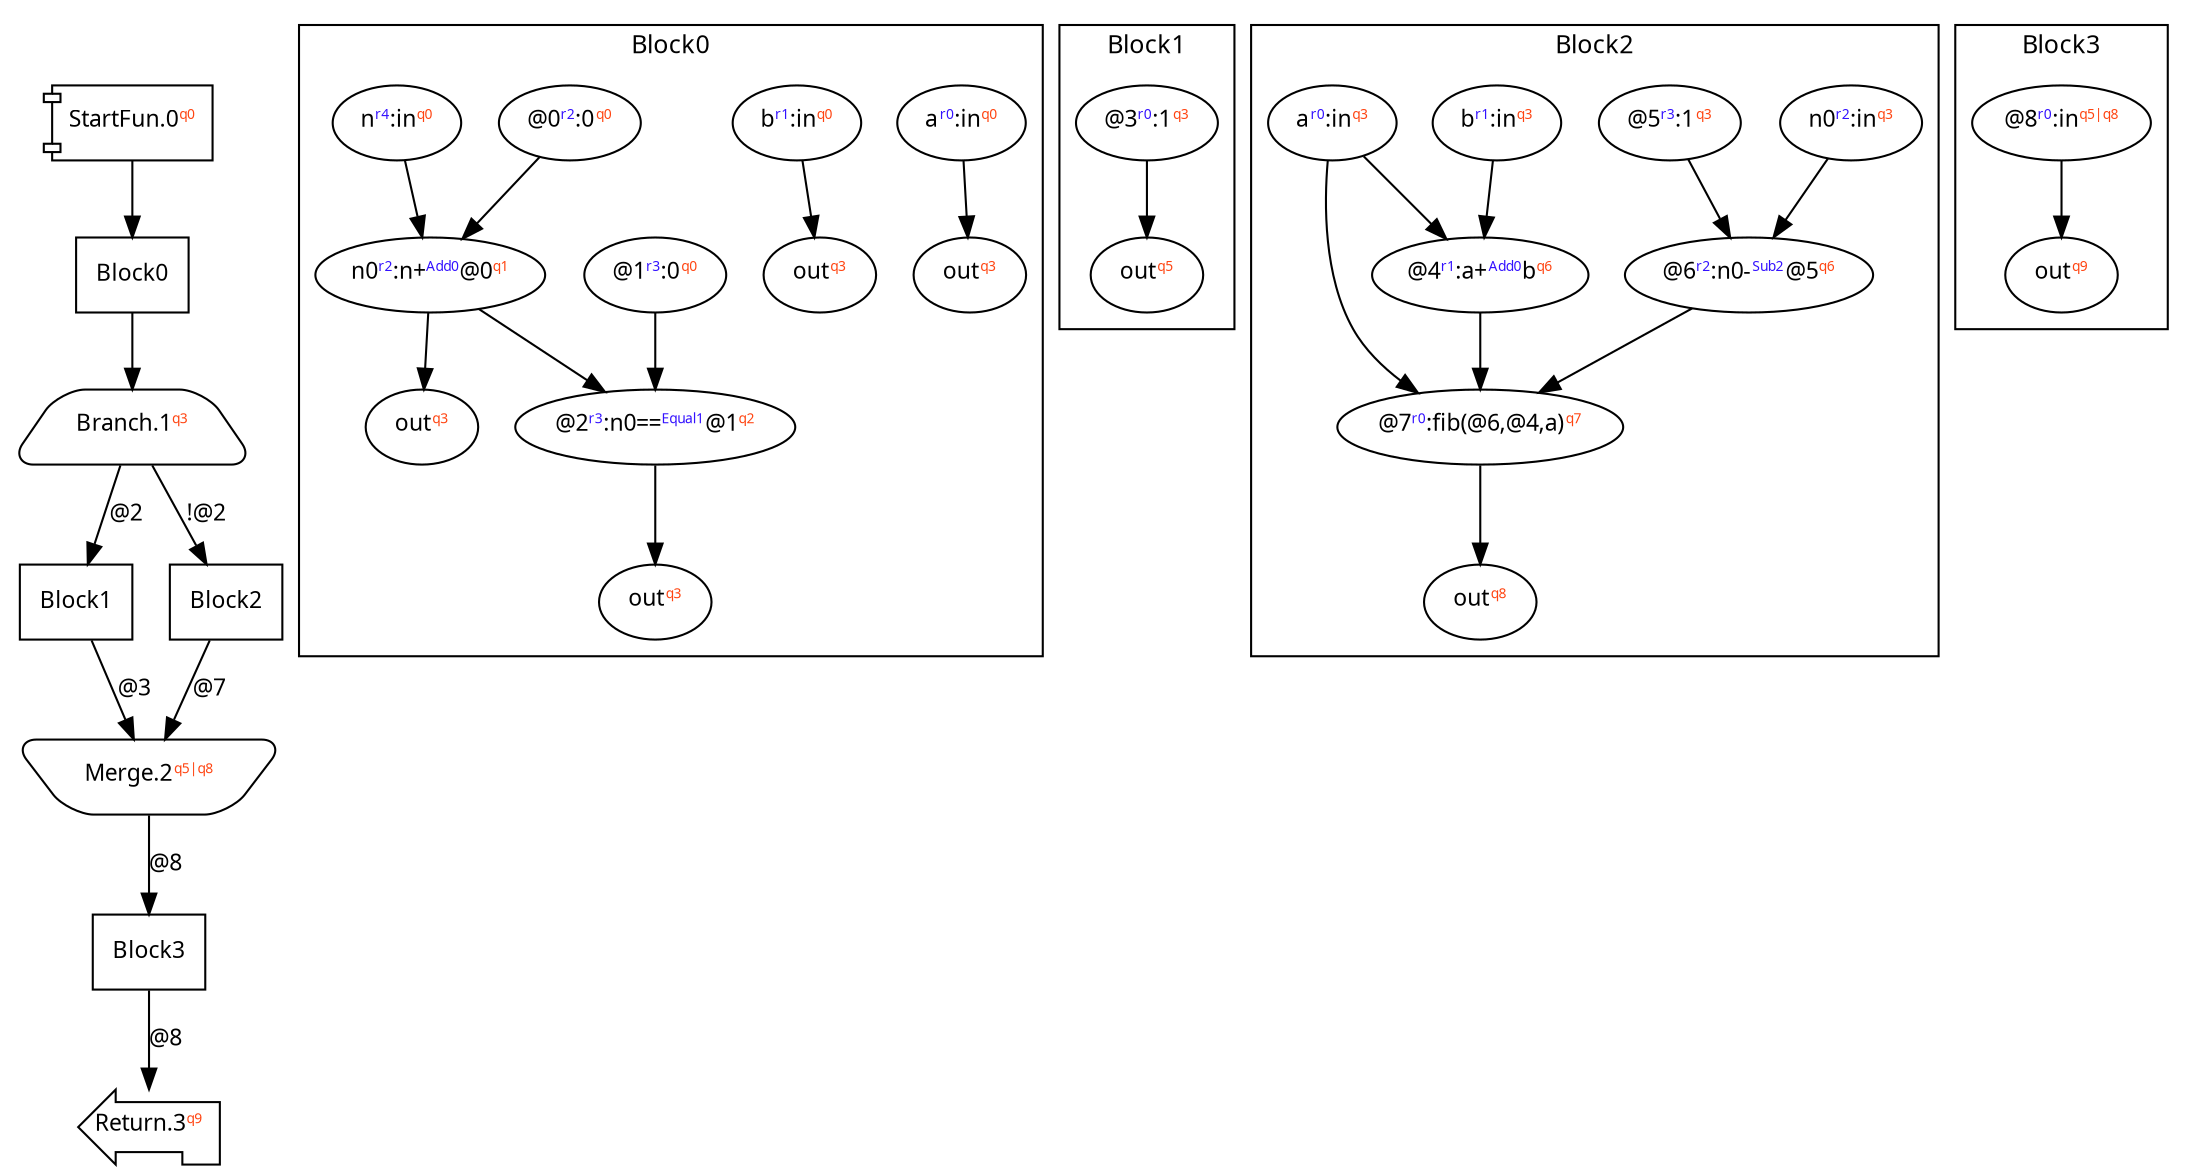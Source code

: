 digraph Program_ {
graph [fontname = "Monaco", fontsize = 12, ranksep = 0.5];
node [shape = box, fontname = "Monaco", fontsize = 11; colorscheme = pastel19];
edge [fontname = "Monaco", fontsize = 11; colorscheme = pastel19];
Jump0[label = <StartFun.0<font color="#ff4411" point-size="8"><sup>q0</sup></font>>; shape = component];
Jump0 -> Block0;
Jump1[
  label = <Branch.1<font color="#ff4411" point-size="8"><sup>q3</sup></font>>;
  shape = trapezium; style = rounded;
];
Block0 -> Jump1;
Jump1 -> Block1 [label="@2"];
Jump1 -> Block2 [label="!@2"];
Jump2[label = <Merge.2<font color="#ff4411" point-size="8"><sup>q5|q8</sup></font>>; shape = invtrapezium; style = rounded];
Block1 -> Jump2 [label="@3"];Block2 -> Jump2 [label="@7"];
Jump2 -> Block3 [label="@8"];
Jump3[label = <Return.3<font color="#ff4411" point-size="8"><sup>q9</sup></font>>; shape = lpromoter];
Block3 -> Jump3 [label="@8"];
Block0 [label = "Block0"];
Block1 [label = "Block1"];
Block2 [label = "Block2"];
Block3 [label = "Block3"];
subgraph cluster_dfg_Block0{
node [shape = oval];
label = "Block0";
ndBlock0_0 [label=<@2<font color="#3311ff" point-size="8"><sup>r3</sup></font>:n0==<font color="#3311ff" point-size="8"><sup>Equal1</sup></font>@1<font color="#ff4411" point-size="8"><sup>q2</sup></font>>];ndBlock0_1 [label=<out<font color="#ff4411" point-size="8"><sup>q3</sup></font>>];ndBlock0_2 [label=<out<font color="#ff4411" point-size="8"><sup>q3</sup></font>>];ndBlock0_3 [label=<a<font color="#3311ff" point-size="8"><sup>r0</sup></font>:in<font color="#ff4411" point-size="8"><sup>q0</sup></font>>];ndBlock0_4 [label=<b<font color="#3311ff" point-size="8"><sup>r1</sup></font>:in<font color="#ff4411" point-size="8"><sup>q0</sup></font>>];ndBlock0_5 [label=<out<font color="#ff4411" point-size="8"><sup>q3</sup></font>>];ndBlock0_6 [label=<out<font color="#ff4411" point-size="8"><sup>q3</sup></font>>];ndBlock0_7 [label=<@0<font color="#3311ff" point-size="8"><sup>r2</sup></font>:0<font color="#ff4411" point-size="8"><sup>q0</sup></font>>];ndBlock0_8 [label=<n0<font color="#3311ff" point-size="8"><sup>r2</sup></font>:n+<font color="#3311ff" point-size="8"><sup>Add0</sup></font>@0<font color="#ff4411" point-size="8"><sup>q1</sup></font>>];ndBlock0_9 [label=<@1<font color="#3311ff" point-size="8"><sup>r3</sup></font>:0<font color="#ff4411" point-size="8"><sup>q0</sup></font>>];ndBlock0_10 [label=<n<font color="#3311ff" point-size="8"><sup>r4</sup></font>:in<font color="#ff4411" point-size="8"><sup>q0</sup></font>>];ndBlock0_4 -> ndBlock0_2; ndBlock0_8 -> ndBlock0_6; ndBlock0_0 -> ndBlock0_1; ndBlock0_3 -> ndBlock0_5; ndBlock0_8 -> ndBlock0_0; ndBlock0_9 -> ndBlock0_0; ndBlock0_7 -> ndBlock0_8; ndBlock0_10 -> ndBlock0_8; }subgraph cluster_dfg_Block1{
node [shape = oval];
label = "Block1";
ndBlock1_0 [label=<@3<font color="#3311ff" point-size="8"><sup>r0</sup></font>:1<font color="#ff4411" point-size="8"><sup>q3</sup></font>>];ndBlock1_1 [label=<out<font color="#ff4411" point-size="8"><sup>q5</sup></font>>];ndBlock1_0 -> ndBlock1_1; }subgraph cluster_dfg_Block2{
node [shape = oval];
label = "Block2";
ndBlock2_0 [label=<@5<font color="#3311ff" point-size="8"><sup>r3</sup></font>:1<font color="#ff4411" point-size="8"><sup>q3</sup></font>>];ndBlock2_1 [label=<b<font color="#3311ff" point-size="8"><sup>r1</sup></font>:in<font color="#ff4411" point-size="8"><sup>q3</sup></font>>];ndBlock2_2 [label=<@4<font color="#3311ff" point-size="8"><sup>r1</sup></font>:a+<font color="#3311ff" point-size="8"><sup>Add0</sup></font>b<font color="#ff4411" point-size="8"><sup>q6</sup></font>>];ndBlock2_3 [label=<n0<font color="#3311ff" point-size="8"><sup>r2</sup></font>:in<font color="#ff4411" point-size="8"><sup>q3</sup></font>>];ndBlock2_4 [label=<@6<font color="#3311ff" point-size="8"><sup>r2</sup></font>:n0-<font color="#3311ff" point-size="8"><sup>Sub2</sup></font>@5<font color="#ff4411" point-size="8"><sup>q6</sup></font>>];ndBlock2_5 [label=<out<font color="#ff4411" point-size="8"><sup>q8</sup></font>>];ndBlock2_6 [label=<@7<font color="#3311ff" point-size="8"><sup>r0</sup></font>:fib(@6,@4,a)<font color="#ff4411" point-size="8"><sup>q7</sup></font>>];ndBlock2_7 [label=<a<font color="#3311ff" point-size="8"><sup>r0</sup></font>:in<font color="#ff4411" point-size="8"><sup>q3</sup></font>>];ndBlock2_1 -> ndBlock2_2; ndBlock2_7 -> ndBlock2_2; ndBlock2_6 -> ndBlock2_5; ndBlock2_2 -> ndBlock2_6; ndBlock2_4 -> ndBlock2_6; ndBlock2_7 -> ndBlock2_6; ndBlock2_0 -> ndBlock2_4; ndBlock2_3 -> ndBlock2_4; }subgraph cluster_dfg_Block3{
node [shape = oval];
label = "Block3";
ndBlock3_0 [label=<@8<font color="#3311ff" point-size="8"><sup>r0</sup></font>:in<font color="#ff4411" point-size="8"><sup>q5|q8</sup></font>>];ndBlock3_1 [label=<out<font color="#ff4411" point-size="8"><sup>q9</sup></font>>];ndBlock3_0 -> ndBlock3_1; }}
